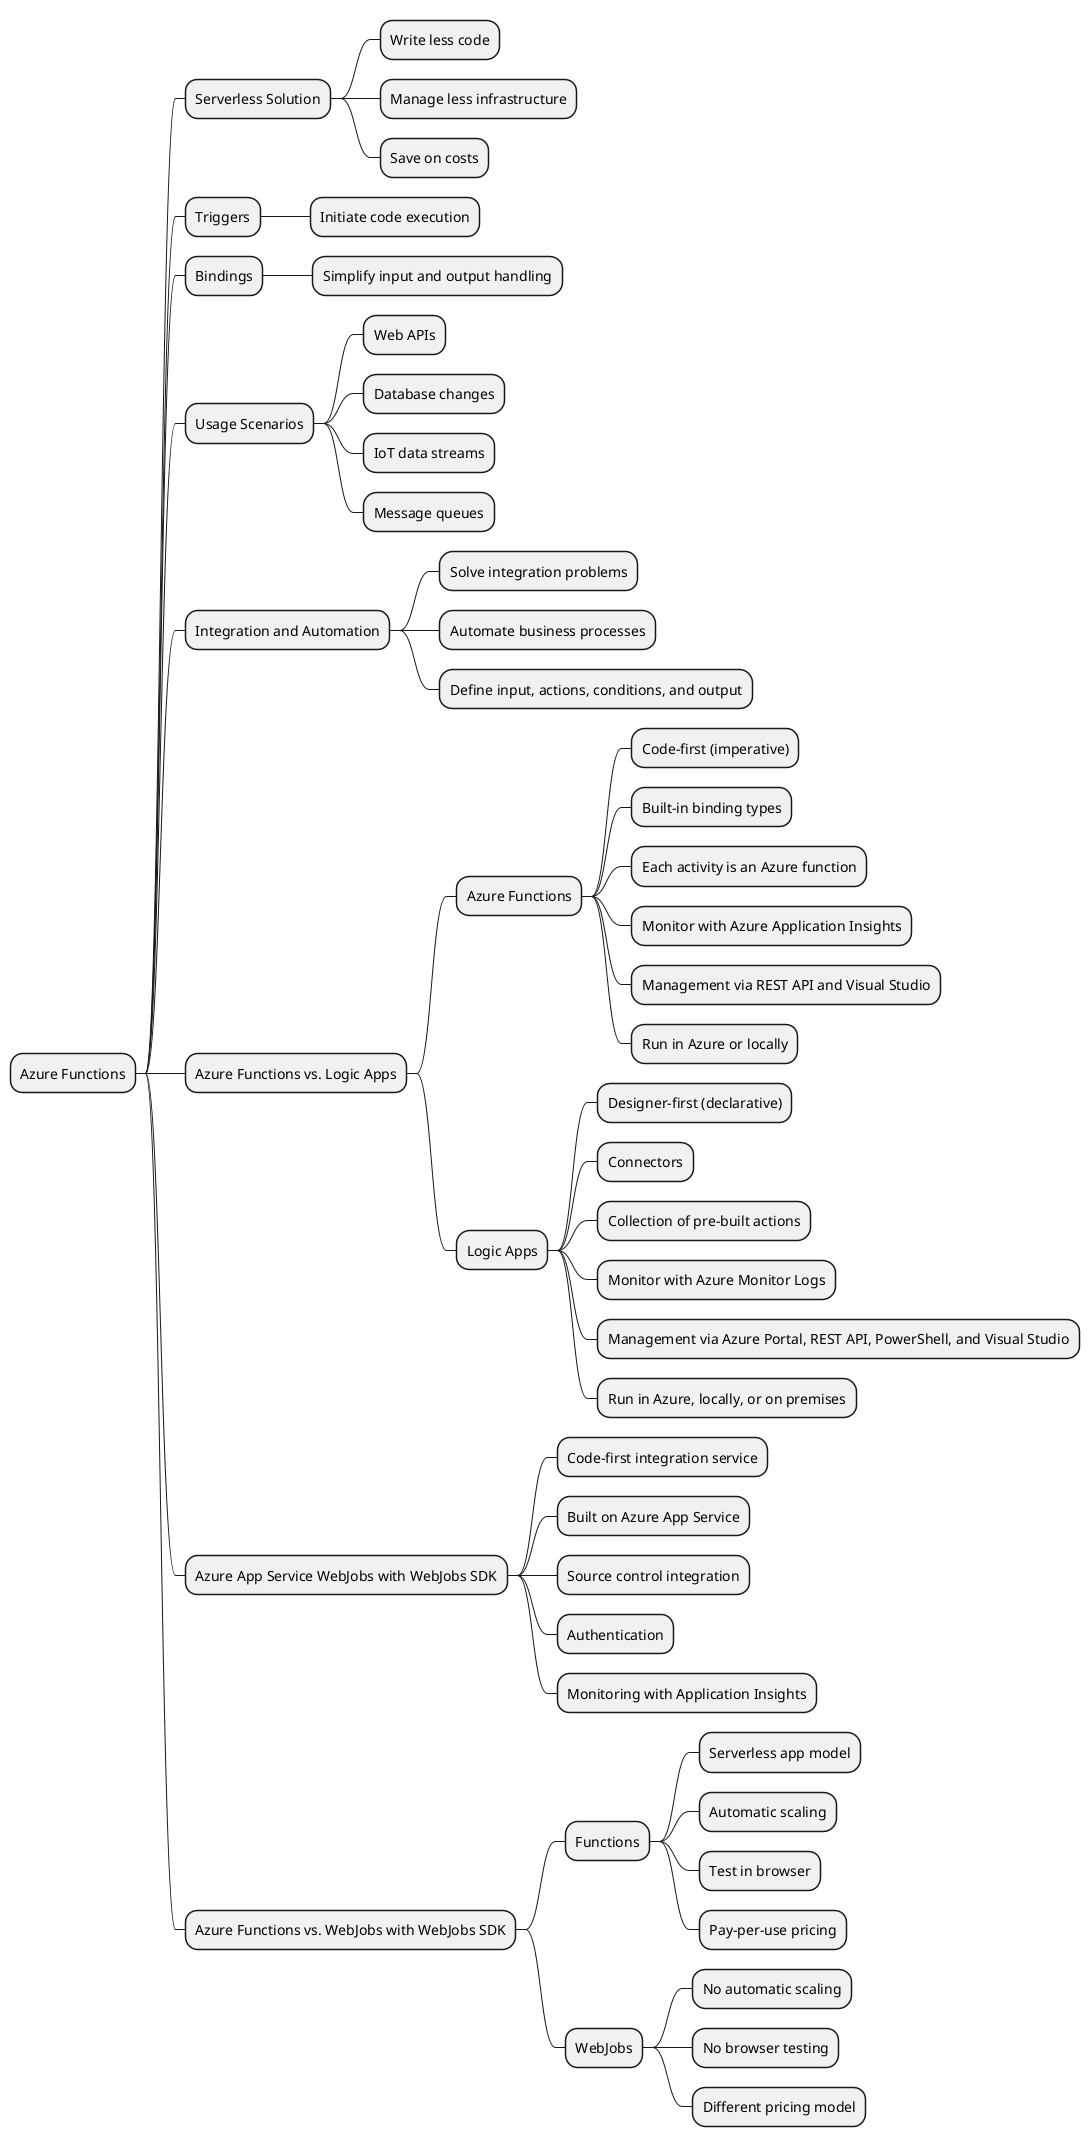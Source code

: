 @startmindmap
* Azure Functions
** Serverless Solution
*** Write less code
*** Manage less infrastructure
*** Save on costs
** Triggers
*** Initiate code execution
** Bindings
*** Simplify input and output handling
** Usage Scenarios
*** Web APIs
*** Database changes
*** IoT data streams
*** Message queues
** Integration and Automation
*** Solve integration problems
*** Automate business processes
*** Define input, actions, conditions, and output
** Azure Functions vs. Logic Apps
*** Azure Functions
**** Code-first (imperative)
**** Built-in binding types
**** Each activity is an Azure function
**** Monitor with Azure Application Insights
**** Management via REST API and Visual Studio
**** Run in Azure or locally
*** Logic Apps
**** Designer-first (declarative)
**** Connectors
**** Collection of pre-built actions
**** Monitor with Azure Monitor Logs
**** Management via Azure Portal, REST API, PowerShell, and Visual Studio
**** Run in Azure, locally, or on premises
** Azure App Service WebJobs with WebJobs SDK
*** Code-first integration service
*** Built on Azure App Service
*** Source control integration
*** Authentication
*** Monitoring with Application Insights
** Azure Functions vs. WebJobs with WebJobs SDK
*** Functions
**** Serverless app model
**** Automatic scaling
**** Test in browser
**** Pay-per-use pricing
*** WebJobs
**** No automatic scaling
**** No browser testing
**** Different pricing model
@endmindmap